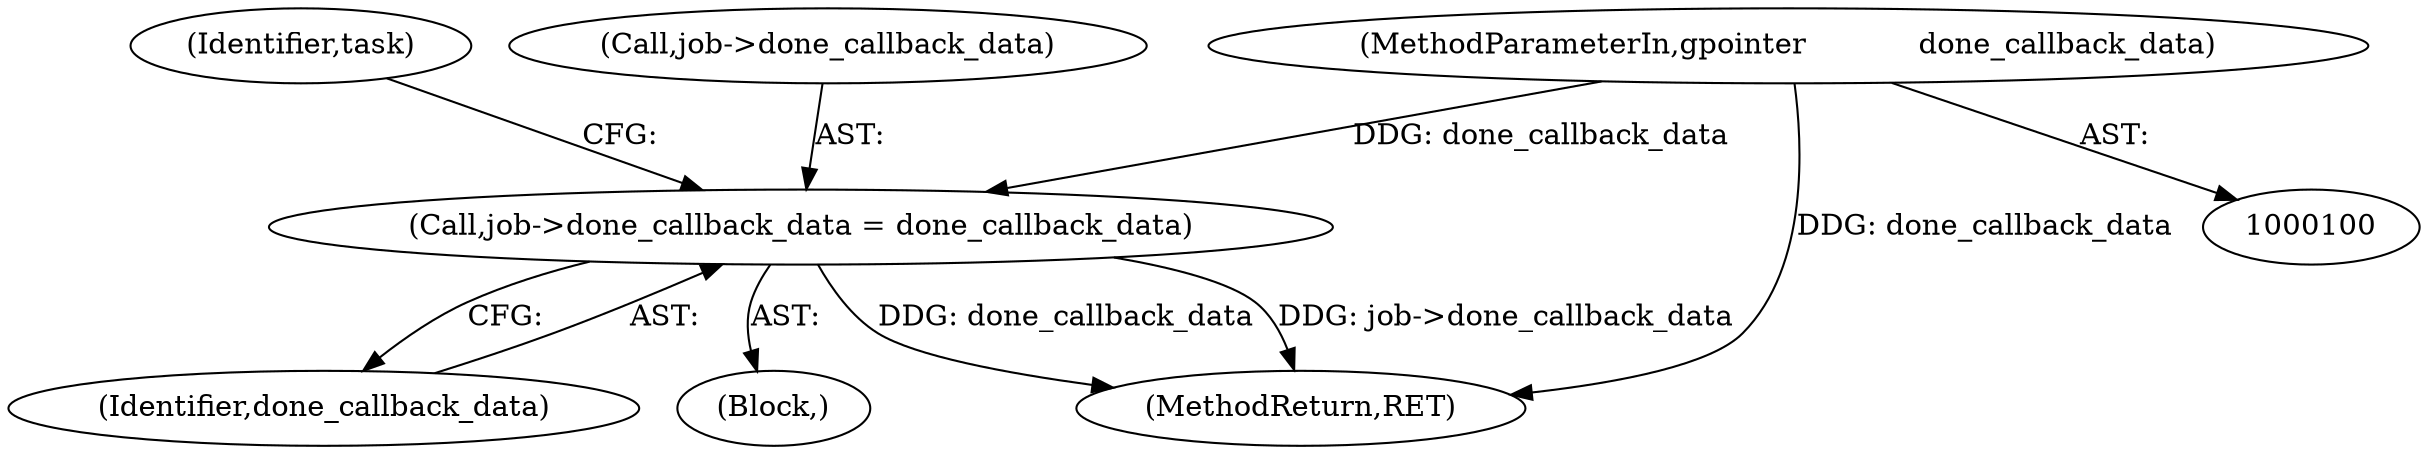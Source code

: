 digraph "0_nautilus_1630f53481f445ada0a455e9979236d31a8d3bb0_4@pointer" {
"1000130" [label="(Call,job->done_callback_data = done_callback_data)"];
"1000105" [label="(MethodParameterIn,gpointer            done_callback_data)"];
"1000136" [label="(Identifier,task)"];
"1000131" [label="(Call,job->done_callback_data)"];
"1000134" [label="(Identifier,done_callback_data)"];
"1000130" [label="(Call,job->done_callback_data = done_callback_data)"];
"1000106" [label="(Block,)"];
"1000105" [label="(MethodParameterIn,gpointer            done_callback_data)"];
"1000151" [label="(MethodReturn,RET)"];
"1000130" -> "1000106"  [label="AST: "];
"1000130" -> "1000134"  [label="CFG: "];
"1000131" -> "1000130"  [label="AST: "];
"1000134" -> "1000130"  [label="AST: "];
"1000136" -> "1000130"  [label="CFG: "];
"1000130" -> "1000151"  [label="DDG: done_callback_data"];
"1000130" -> "1000151"  [label="DDG: job->done_callback_data"];
"1000105" -> "1000130"  [label="DDG: done_callback_data"];
"1000105" -> "1000100"  [label="AST: "];
"1000105" -> "1000151"  [label="DDG: done_callback_data"];
}
